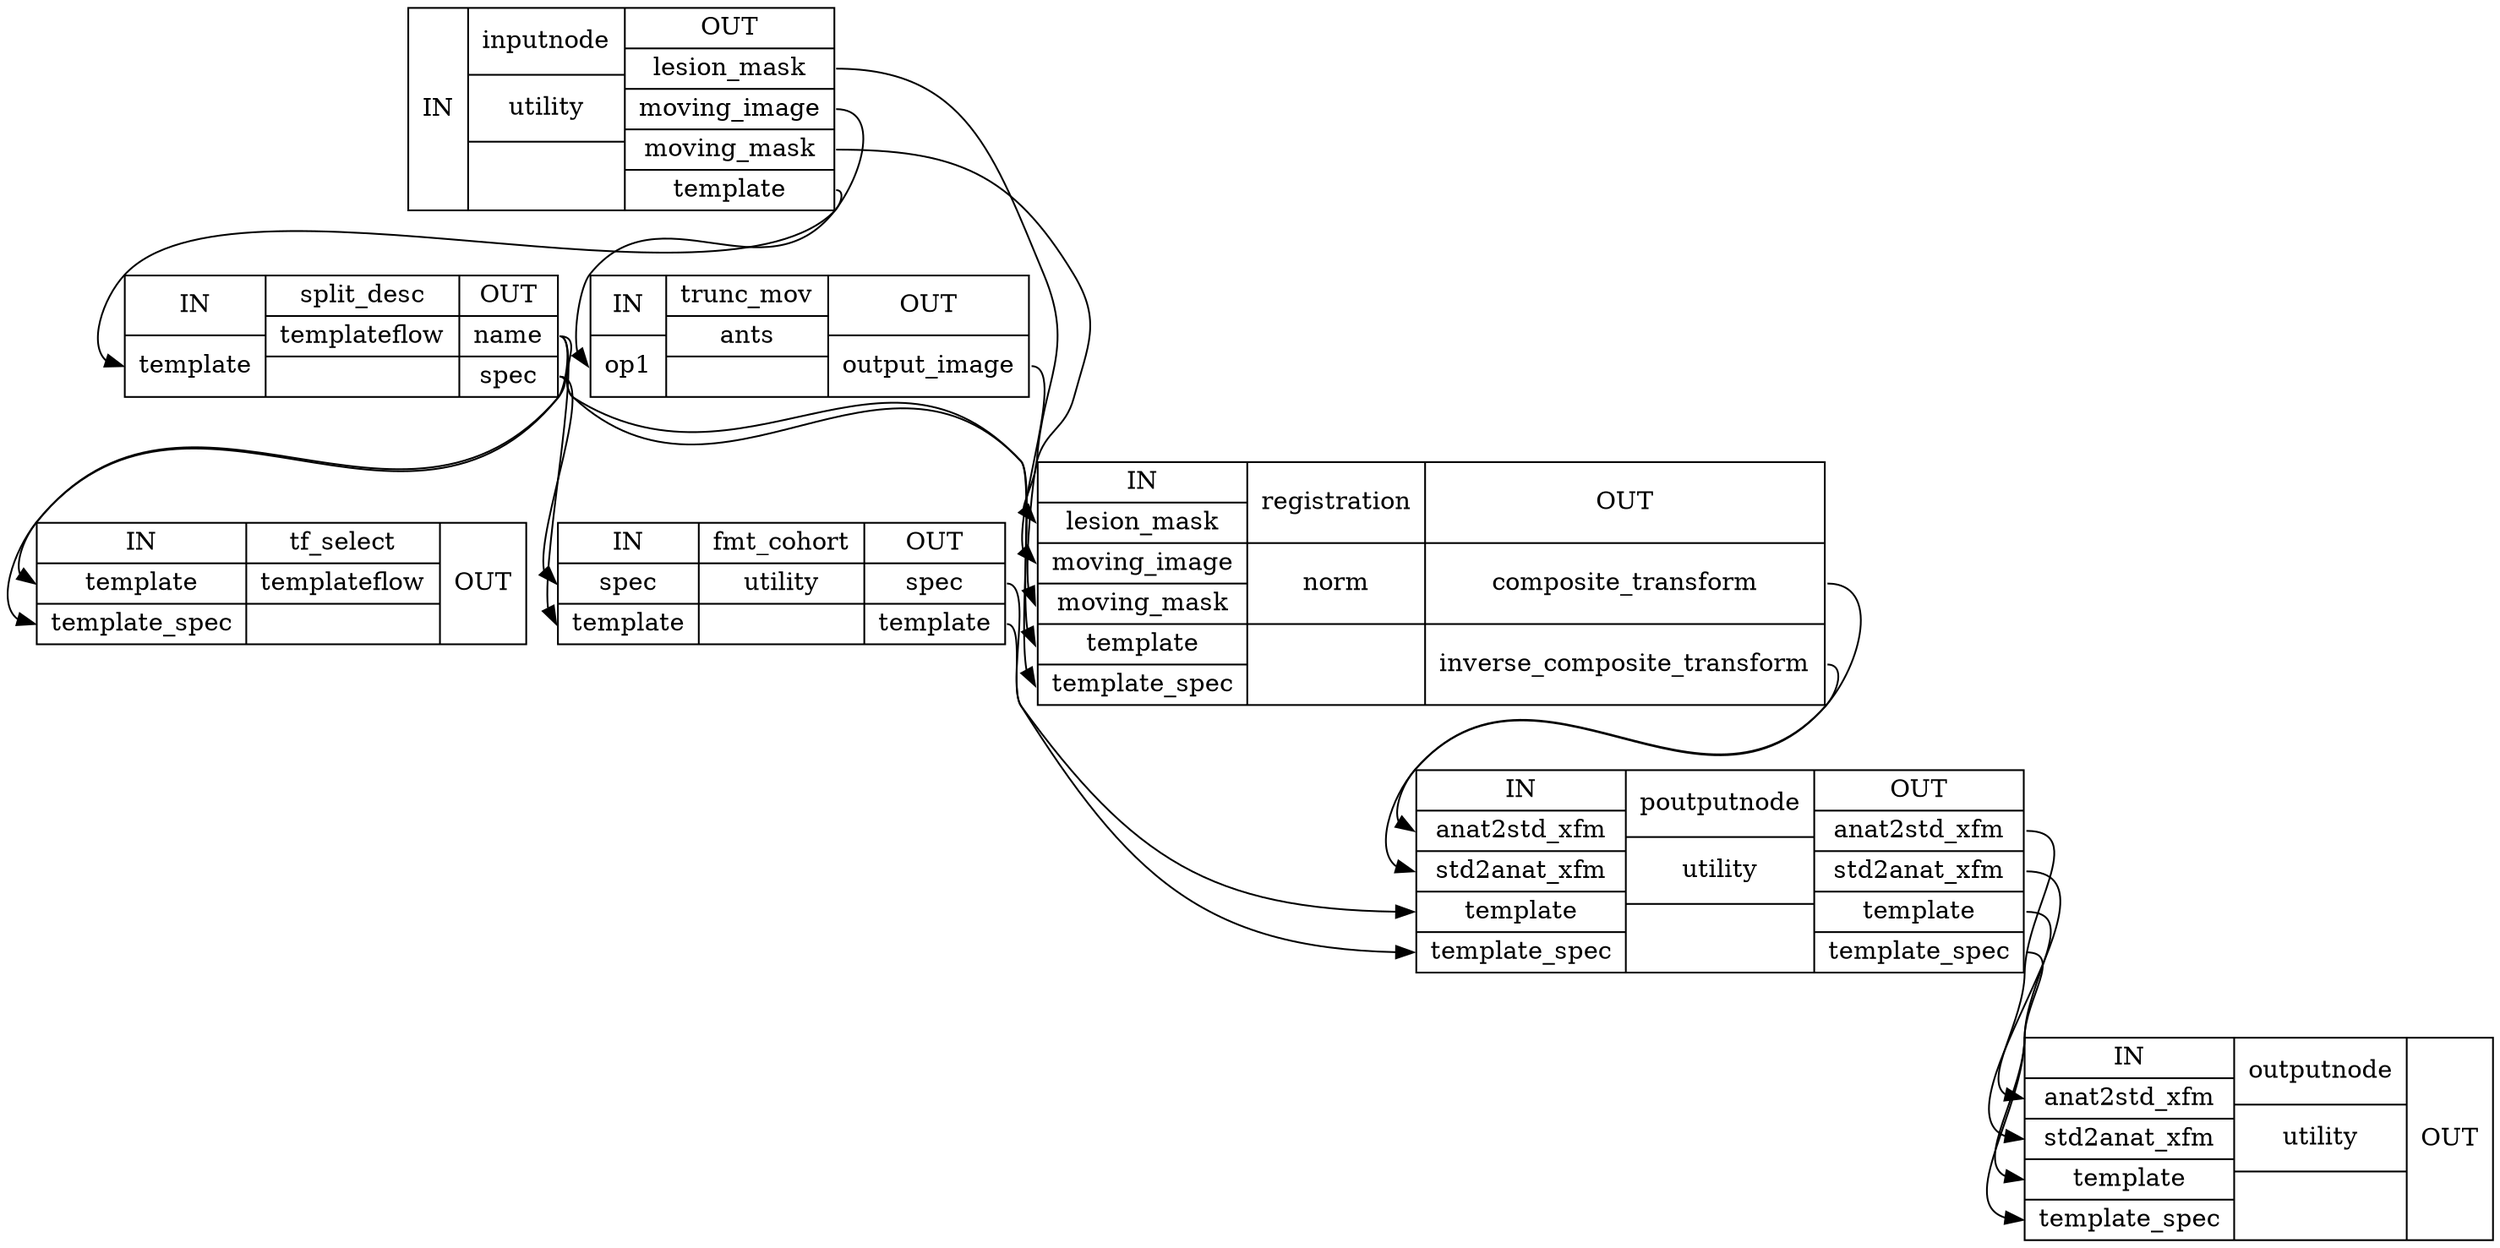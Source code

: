 digraph structs {
node [shape=record];
register_template_wfinputnode [label="{IN}|{ inputnode | utility |  }|{OUT|<outlesionmask> lesion_mask|<outmovingimage> moving_image|<outmovingmask> moving_mask|<outtemplate> template}"];
register_template_wfsplit_desc [label="{IN|<intemplate> template}|{ split_desc | templateflow |  }|{OUT|<outname> name|<outspec> spec}"];
register_template_wftrunc_mov [label="{IN|<inop1> op1}|{ trunc_mov | ants |  }|{OUT|<outoutputimage> output_image}"];
register_template_wftf_select [label="{IN|<intemplate> template|<intemplatespec> template_spec}|{ tf_select | templateflow |  }|{OUT}"];
register_template_wffmt_cohort [label="{IN|<inspec> spec|<intemplate> template}|{ fmt_cohort | utility |  }|{OUT|<outspec> spec|<outtemplate> template}"];
register_template_wfregistration [label="{IN|<inlesionmask> lesion_mask|<inmovingimage> moving_image|<inmovingmask> moving_mask|<intemplate> template|<intemplatespec> template_spec}|{ registration | norm |  }|{OUT|<outcompositetransform> composite_transform|<outinversecompositetransform> inverse_composite_transform}"];
register_template_wfpoutputnode [label="{IN|<inanat2stdxfm> anat2std_xfm|<instd2anatxfm> std2anat_xfm|<intemplate> template|<intemplatespec> template_spec}|{ poutputnode | utility |  }|{OUT|<outanat2stdxfm> anat2std_xfm|<outstd2anatxfm> std2anat_xfm|<outtemplate> template|<outtemplatespec> template_spec}"];
register_template_wfoutputnode [label="{IN|<inanat2stdxfm> anat2std_xfm|<instd2anatxfm> std2anat_xfm|<intemplate> template|<intemplatespec> template_spec}|{ outputnode | utility |  }|{OUT}"];
register_template_wffmt_cohort:outspec:e -> register_template_wfpoutputnode:intemplatespec:w;
register_template_wffmt_cohort:outtemplate:e -> register_template_wfpoutputnode:intemplate:w;
register_template_wfinputnode:outlesionmask:e -> register_template_wfregistration:inlesionmask:w;
register_template_wfinputnode:outmovingimage:e -> register_template_wftrunc_mov:inop1:w;
register_template_wfinputnode:outmovingmask:e -> register_template_wfregistration:inmovingmask:w;
register_template_wfinputnode:outtemplate:e -> register_template_wfsplit_desc:intemplate:w;
register_template_wfpoutputnode:outanat2stdxfm:e -> register_template_wfoutputnode:inanat2stdxfm:w;
register_template_wfpoutputnode:outstd2anatxfm:e -> register_template_wfoutputnode:instd2anatxfm:w;
register_template_wfpoutputnode:outtemplate:e -> register_template_wfoutputnode:intemplate:w;
register_template_wfpoutputnode:outtemplatespec:e -> register_template_wfoutputnode:intemplatespec:w;
register_template_wfregistration:outcompositetransform:e -> register_template_wfpoutputnode:inanat2stdxfm:w;
register_template_wfregistration:outinversecompositetransform:e -> register_template_wfpoutputnode:instd2anatxfm:w;
register_template_wfsplit_desc:outname:e -> register_template_wffmt_cohort:intemplate:w;
register_template_wfsplit_desc:outname:e -> register_template_wfregistration:intemplate:w;
register_template_wfsplit_desc:outname:e -> register_template_wftf_select:intemplate:w;
register_template_wfsplit_desc:outspec:e -> register_template_wffmt_cohort:inspec:w;
register_template_wfsplit_desc:outspec:e -> register_template_wfregistration:intemplatespec:w;
register_template_wfsplit_desc:outspec:e -> register_template_wftf_select:intemplatespec:w;
register_template_wftrunc_mov:outoutputimage:e -> register_template_wfregistration:inmovingimage:w;
}